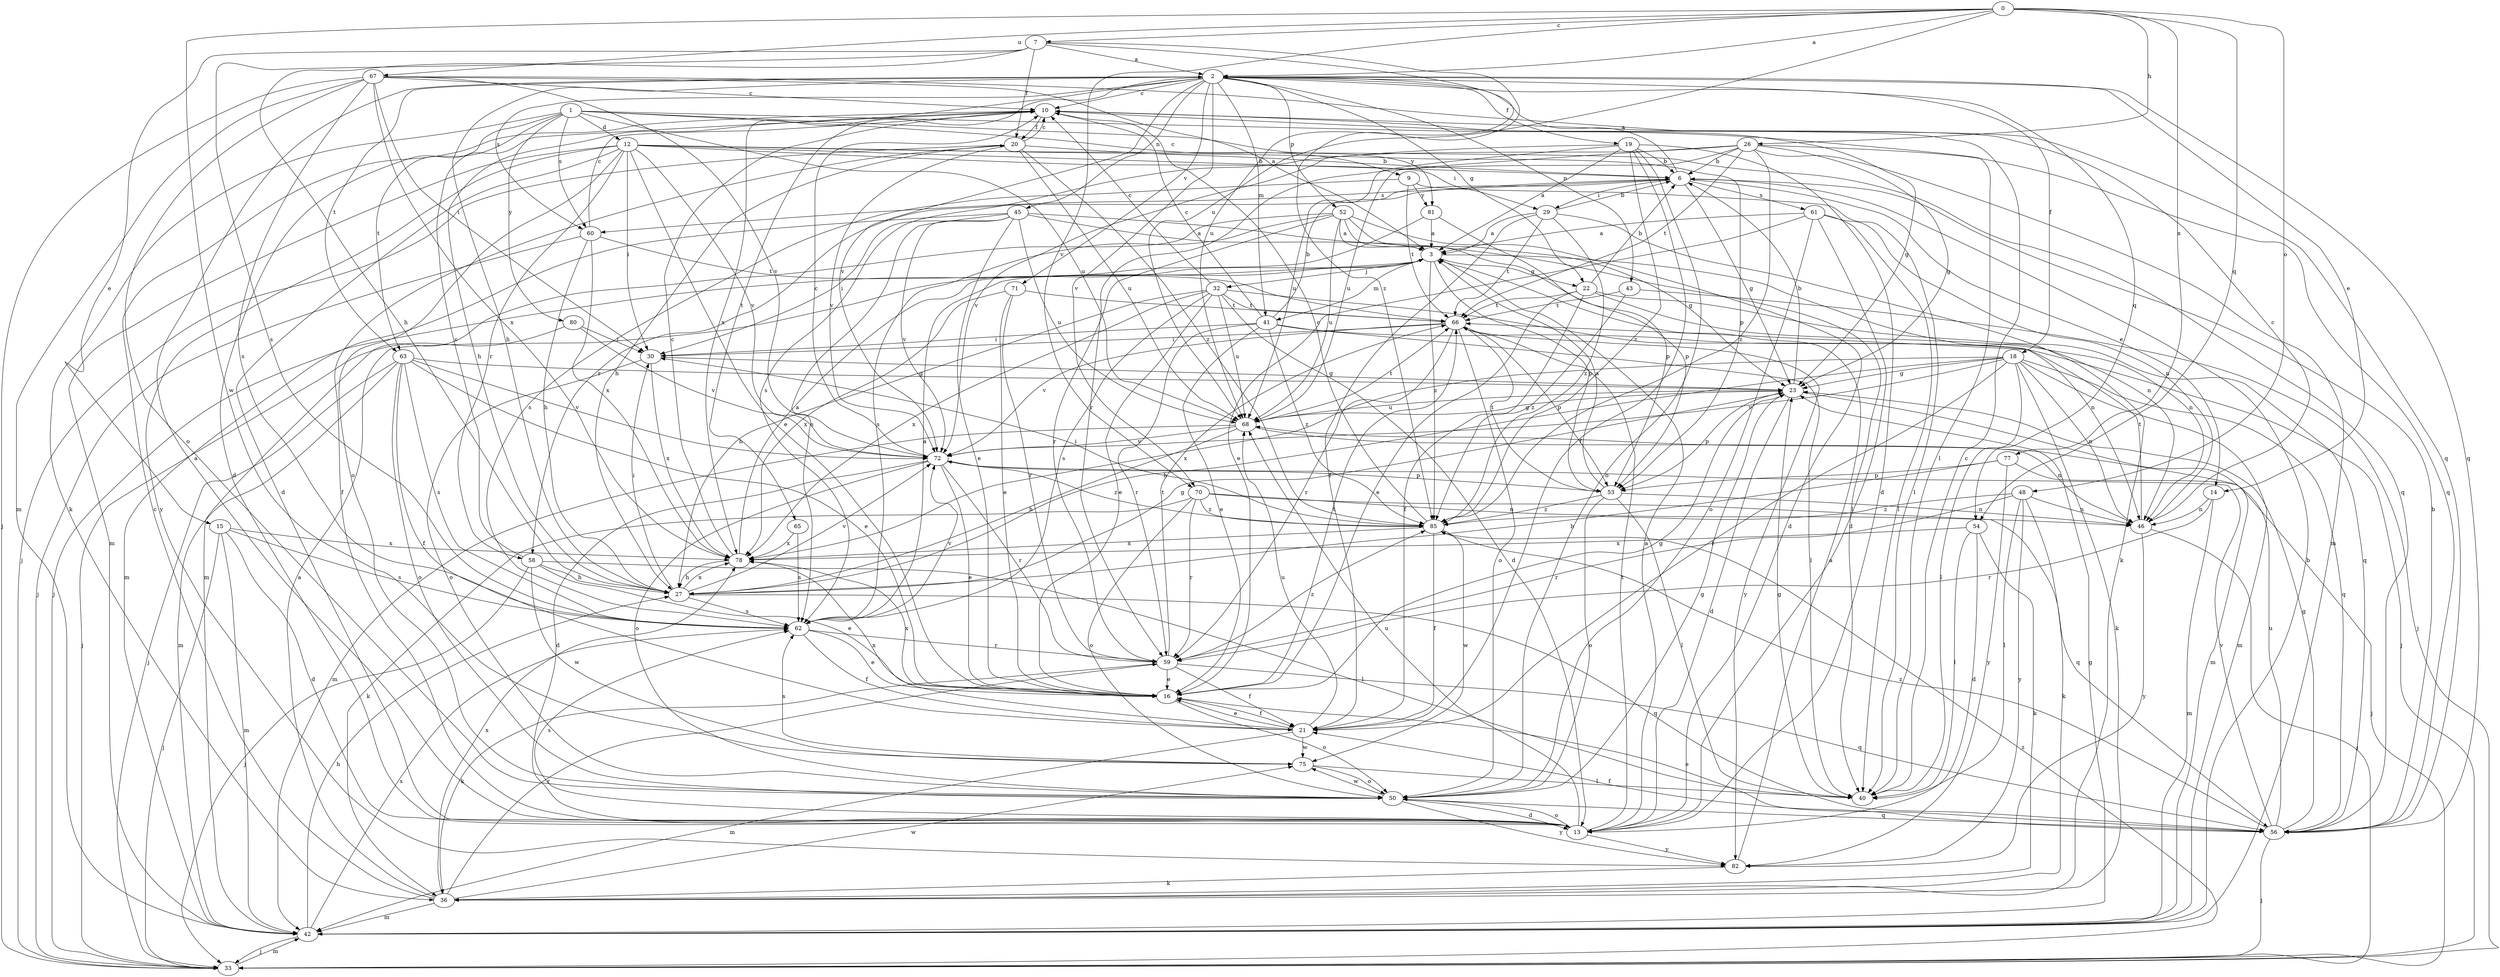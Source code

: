 strict digraph  {
0;
1;
2;
3;
6;
7;
9;
10;
12;
13;
14;
15;
16;
18;
19;
20;
21;
22;
23;
26;
27;
29;
30;
32;
33;
36;
40;
41;
42;
43;
45;
46;
48;
50;
52;
53;
54;
56;
58;
59;
60;
61;
62;
63;
65;
66;
67;
68;
70;
71;
72;
75;
77;
78;
80;
81;
82;
85;
0 -> 2  [label=a];
0 -> 7  [label=c];
0 -> 26  [label=h];
0 -> 48  [label=o];
0 -> 54  [label=q];
0 -> 67  [label=u];
0 -> 68  [label=u];
0 -> 70  [label=v];
0 -> 75  [label=w];
0 -> 77  [label=x];
1 -> 9  [label=c];
1 -> 12  [label=d];
1 -> 13  [label=d];
1 -> 36  [label=k];
1 -> 40  [label=l];
1 -> 60  [label=s];
1 -> 63  [label=t];
1 -> 68  [label=u];
1 -> 80  [label=y];
1 -> 81  [label=y];
2 -> 10  [label=c];
2 -> 14  [label=e];
2 -> 18  [label=f];
2 -> 19  [label=f];
2 -> 22  [label=g];
2 -> 27  [label=h];
2 -> 41  [label=m];
2 -> 43  [label=n];
2 -> 45  [label=n];
2 -> 52  [label=p];
2 -> 54  [label=q];
2 -> 56  [label=q];
2 -> 60  [label=s];
2 -> 63  [label=t];
2 -> 65  [label=t];
2 -> 70  [label=v];
2 -> 71  [label=v];
2 -> 72  [label=v];
2 -> 78  [label=x];
3 -> 22  [label=g];
3 -> 32  [label=j];
3 -> 41  [label=m];
3 -> 46  [label=n];
3 -> 53  [label=p];
3 -> 85  [label=z];
6 -> 2  [label=a];
6 -> 14  [label=e];
6 -> 23  [label=g];
6 -> 29  [label=i];
6 -> 58  [label=r];
6 -> 60  [label=s];
6 -> 61  [label=s];
7 -> 2  [label=a];
7 -> 15  [label=e];
7 -> 20  [label=f];
7 -> 27  [label=h];
7 -> 62  [label=s];
7 -> 68  [label=u];
7 -> 85  [label=z];
9 -> 40  [label=l];
9 -> 62  [label=s];
9 -> 66  [label=t];
9 -> 81  [label=y];
10 -> 20  [label=f];
10 -> 23  [label=g];
10 -> 27  [label=h];
12 -> 6  [label=b];
12 -> 13  [label=d];
12 -> 16  [label=e];
12 -> 29  [label=i];
12 -> 30  [label=i];
12 -> 42  [label=m];
12 -> 50  [label=o];
12 -> 53  [label=p];
12 -> 56  [label=q];
12 -> 58  [label=r];
12 -> 72  [label=v];
12 -> 82  [label=y];
13 -> 2  [label=a];
13 -> 3  [label=a];
13 -> 20  [label=f];
13 -> 50  [label=o];
13 -> 62  [label=s];
13 -> 66  [label=t];
13 -> 68  [label=u];
13 -> 82  [label=y];
14 -> 42  [label=m];
14 -> 46  [label=n];
14 -> 59  [label=r];
15 -> 13  [label=d];
15 -> 33  [label=j];
15 -> 42  [label=m];
15 -> 62  [label=s];
15 -> 78  [label=x];
16 -> 21  [label=f];
16 -> 23  [label=g];
16 -> 50  [label=o];
16 -> 66  [label=t];
16 -> 78  [label=x];
18 -> 21  [label=f];
18 -> 23  [label=g];
18 -> 27  [label=h];
18 -> 36  [label=k];
18 -> 40  [label=l];
18 -> 42  [label=m];
18 -> 46  [label=n];
18 -> 56  [label=q];
18 -> 72  [label=v];
18 -> 78  [label=x];
19 -> 3  [label=a];
19 -> 6  [label=b];
19 -> 13  [label=d];
19 -> 21  [label=f];
19 -> 50  [label=o];
19 -> 62  [label=s];
19 -> 68  [label=u];
19 -> 85  [label=z];
20 -> 6  [label=b];
20 -> 10  [label=c];
20 -> 27  [label=h];
20 -> 33  [label=j];
20 -> 68  [label=u];
20 -> 72  [label=v];
20 -> 85  [label=z];
21 -> 16  [label=e];
21 -> 42  [label=m];
21 -> 68  [label=u];
21 -> 75  [label=w];
21 -> 78  [label=x];
22 -> 6  [label=b];
22 -> 16  [label=e];
22 -> 21  [label=f];
22 -> 46  [label=n];
22 -> 56  [label=q];
22 -> 66  [label=t];
23 -> 6  [label=b];
23 -> 13  [label=d];
23 -> 42  [label=m];
23 -> 53  [label=p];
23 -> 68  [label=u];
26 -> 6  [label=b];
26 -> 23  [label=g];
26 -> 42  [label=m];
26 -> 56  [label=q];
26 -> 59  [label=r];
26 -> 66  [label=t];
26 -> 68  [label=u];
26 -> 72  [label=v];
26 -> 85  [label=z];
27 -> 23  [label=g];
27 -> 30  [label=i];
27 -> 56  [label=q];
27 -> 62  [label=s];
27 -> 72  [label=v];
27 -> 78  [label=x];
29 -> 3  [label=a];
29 -> 6  [label=b];
29 -> 21  [label=f];
29 -> 36  [label=k];
29 -> 66  [label=t];
29 -> 85  [label=z];
30 -> 23  [label=g];
30 -> 50  [label=o];
30 -> 78  [label=x];
32 -> 10  [label=c];
32 -> 13  [label=d];
32 -> 16  [label=e];
32 -> 27  [label=h];
32 -> 46  [label=n];
32 -> 62  [label=s];
32 -> 66  [label=t];
32 -> 68  [label=u];
32 -> 78  [label=x];
33 -> 42  [label=m];
33 -> 85  [label=z];
36 -> 3  [label=a];
36 -> 10  [label=c];
36 -> 42  [label=m];
36 -> 59  [label=r];
36 -> 75  [label=w];
36 -> 78  [label=x];
40 -> 10  [label=c];
40 -> 23  [label=g];
41 -> 6  [label=b];
41 -> 10  [label=c];
41 -> 16  [label=e];
41 -> 30  [label=i];
41 -> 33  [label=j];
41 -> 40  [label=l];
41 -> 59  [label=r];
41 -> 85  [label=z];
42 -> 6  [label=b];
42 -> 23  [label=g];
42 -> 27  [label=h];
42 -> 33  [label=j];
42 -> 62  [label=s];
43 -> 33  [label=j];
43 -> 66  [label=t];
43 -> 85  [label=z];
45 -> 3  [label=a];
45 -> 16  [label=e];
45 -> 30  [label=i];
45 -> 40  [label=l];
45 -> 42  [label=m];
45 -> 62  [label=s];
45 -> 68  [label=u];
45 -> 72  [label=v];
46 -> 10  [label=c];
46 -> 33  [label=j];
46 -> 66  [label=t];
46 -> 82  [label=y];
48 -> 36  [label=k];
48 -> 40  [label=l];
48 -> 46  [label=n];
48 -> 59  [label=r];
48 -> 82  [label=y];
48 -> 85  [label=z];
50 -> 13  [label=d];
50 -> 23  [label=g];
50 -> 56  [label=q];
50 -> 75  [label=w];
50 -> 82  [label=y];
52 -> 3  [label=a];
52 -> 13  [label=d];
52 -> 23  [label=g];
52 -> 42  [label=m];
52 -> 53  [label=p];
52 -> 59  [label=r];
52 -> 62  [label=s];
52 -> 68  [label=u];
53 -> 3  [label=a];
53 -> 40  [label=l];
53 -> 46  [label=n];
53 -> 50  [label=o];
53 -> 66  [label=t];
53 -> 85  [label=z];
54 -> 13  [label=d];
54 -> 36  [label=k];
54 -> 40  [label=l];
54 -> 78  [label=x];
56 -> 6  [label=b];
56 -> 16  [label=e];
56 -> 21  [label=f];
56 -> 23  [label=g];
56 -> 33  [label=j];
56 -> 68  [label=u];
56 -> 72  [label=v];
56 -> 85  [label=z];
58 -> 10  [label=c];
58 -> 16  [label=e];
58 -> 27  [label=h];
58 -> 33  [label=j];
58 -> 40  [label=l];
58 -> 75  [label=w];
59 -> 16  [label=e];
59 -> 21  [label=f];
59 -> 36  [label=k];
59 -> 56  [label=q];
59 -> 66  [label=t];
59 -> 85  [label=z];
60 -> 10  [label=c];
60 -> 27  [label=h];
60 -> 33  [label=j];
60 -> 66  [label=t];
60 -> 78  [label=x];
61 -> 3  [label=a];
61 -> 13  [label=d];
61 -> 16  [label=e];
61 -> 40  [label=l];
61 -> 46  [label=n];
61 -> 50  [label=o];
62 -> 3  [label=a];
62 -> 16  [label=e];
62 -> 21  [label=f];
62 -> 59  [label=r];
62 -> 72  [label=v];
63 -> 16  [label=e];
63 -> 21  [label=f];
63 -> 23  [label=g];
63 -> 33  [label=j];
63 -> 42  [label=m];
63 -> 50  [label=o];
63 -> 62  [label=s];
63 -> 72  [label=v];
65 -> 62  [label=s];
65 -> 78  [label=x];
66 -> 30  [label=i];
66 -> 50  [label=o];
66 -> 53  [label=p];
66 -> 59  [label=r];
66 -> 72  [label=v];
66 -> 82  [label=y];
67 -> 3  [label=a];
67 -> 10  [label=c];
67 -> 30  [label=i];
67 -> 33  [label=j];
67 -> 42  [label=m];
67 -> 50  [label=o];
67 -> 56  [label=q];
67 -> 62  [label=s];
67 -> 72  [label=v];
67 -> 78  [label=x];
68 -> 23  [label=g];
68 -> 27  [label=h];
68 -> 42  [label=m];
68 -> 46  [label=n];
68 -> 66  [label=t];
68 -> 72  [label=v];
70 -> 36  [label=k];
70 -> 46  [label=n];
70 -> 50  [label=o];
70 -> 56  [label=q];
70 -> 59  [label=r];
70 -> 85  [label=z];
71 -> 16  [label=e];
71 -> 59  [label=r];
71 -> 66  [label=t];
71 -> 78  [label=x];
72 -> 10  [label=c];
72 -> 13  [label=d];
72 -> 16  [label=e];
72 -> 50  [label=o];
72 -> 53  [label=p];
72 -> 59  [label=r];
72 -> 85  [label=z];
75 -> 40  [label=l];
75 -> 50  [label=o];
75 -> 62  [label=s];
77 -> 27  [label=h];
77 -> 33  [label=j];
77 -> 53  [label=p];
77 -> 82  [label=y];
78 -> 3  [label=a];
78 -> 10  [label=c];
78 -> 27  [label=h];
80 -> 30  [label=i];
80 -> 33  [label=j];
80 -> 72  [label=v];
81 -> 3  [label=a];
81 -> 33  [label=j];
81 -> 53  [label=p];
82 -> 3  [label=a];
82 -> 36  [label=k];
85 -> 10  [label=c];
85 -> 21  [label=f];
85 -> 30  [label=i];
85 -> 75  [label=w];
85 -> 78  [label=x];
}
